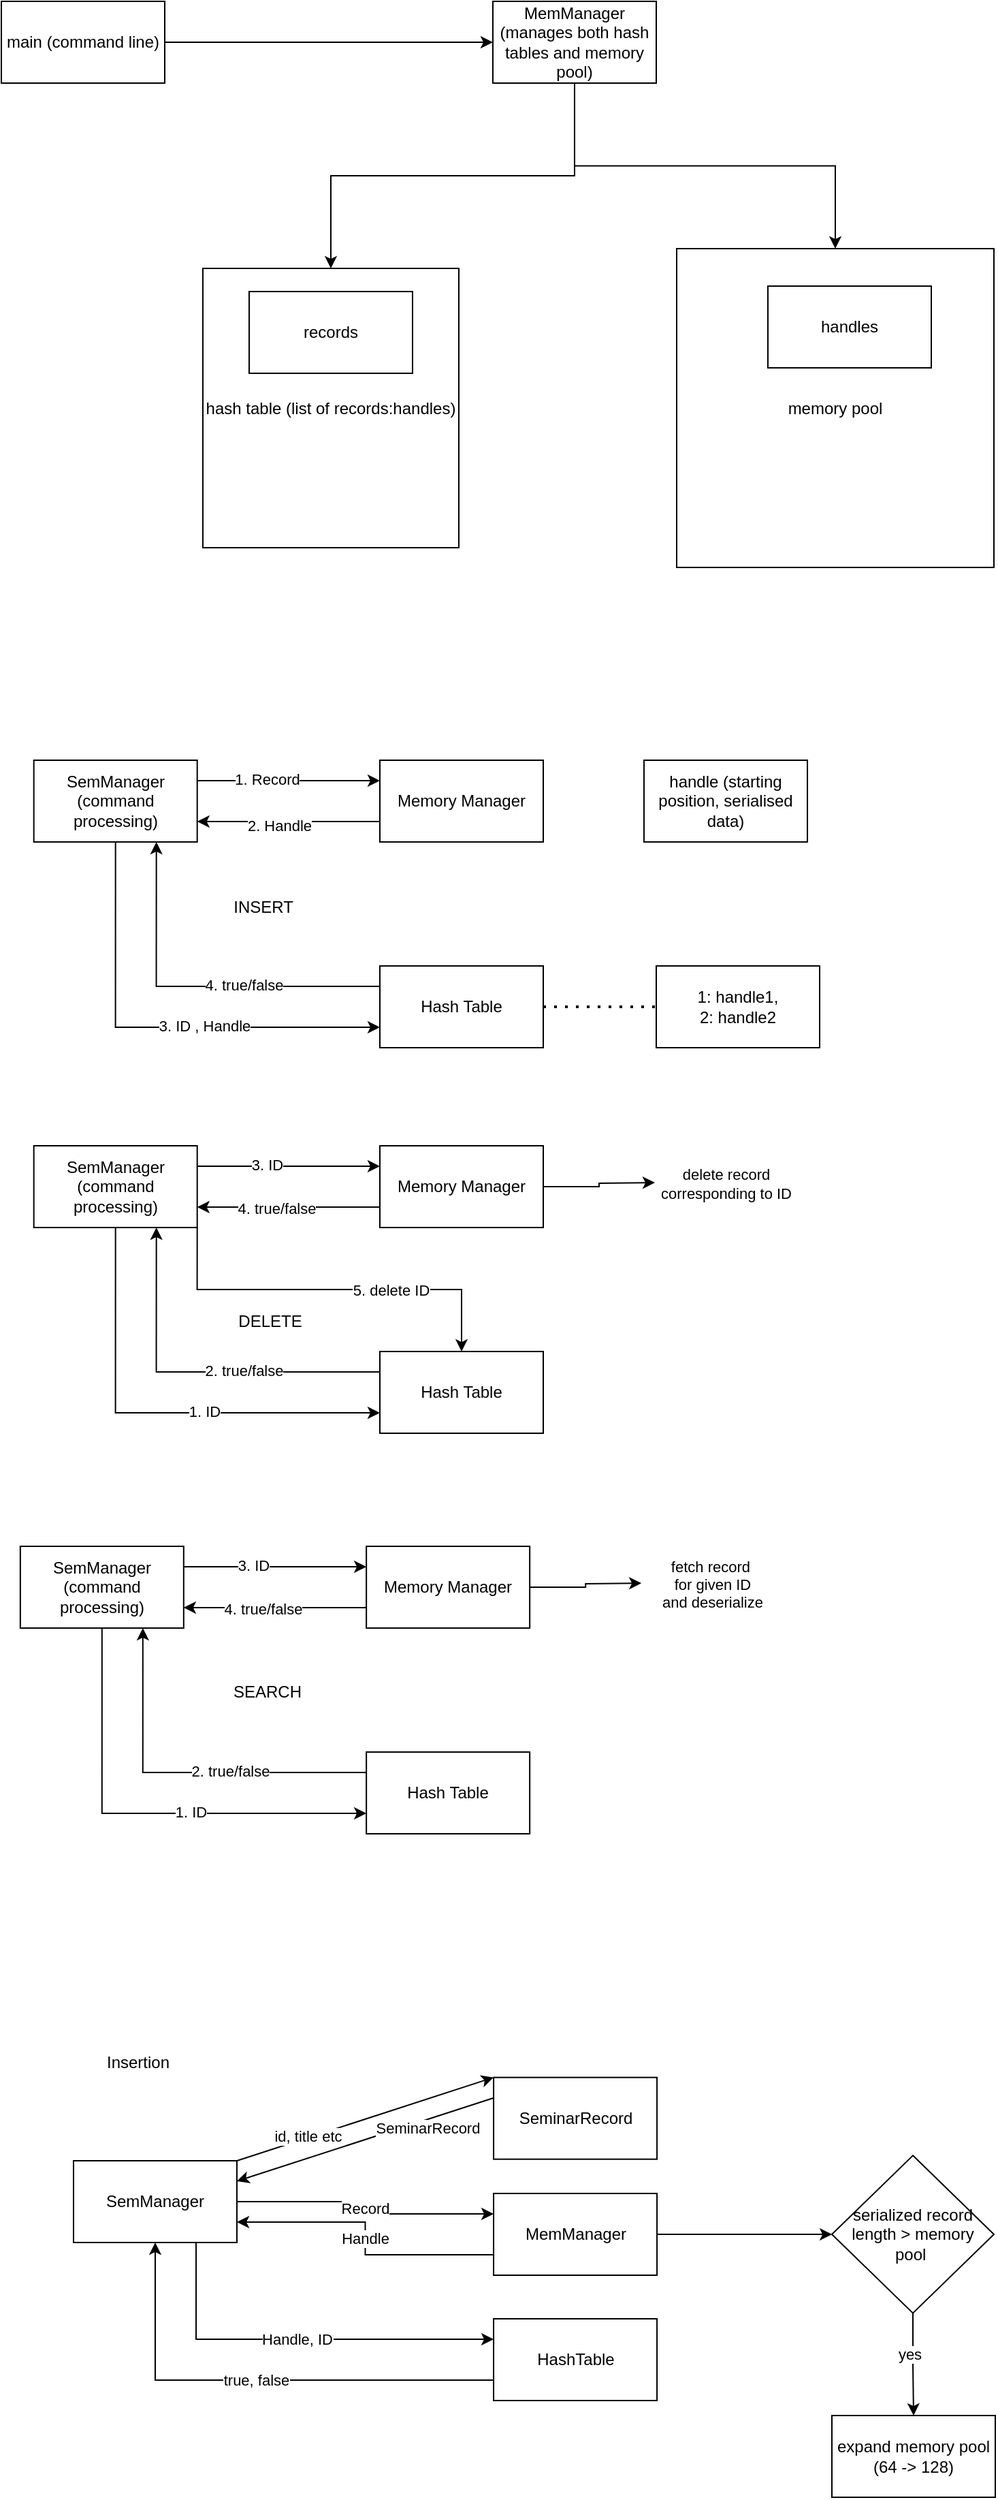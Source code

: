 <mxfile version="21.6.8" type="device">
  <diagram name="Page-1" id="Snzm567QDi40DAV0R77o">
    <mxGraphModel dx="726" dy="1002" grid="0" gridSize="10" guides="1" tooltips="1" connect="1" arrows="1" fold="1" page="0" pageScale="1" pageWidth="827" pageHeight="1169" math="0" shadow="0">
      <root>
        <mxCell id="0" />
        <mxCell id="1" parent="0" />
        <mxCell id="QJR90B0WelPMJKC-1JVC-2" value="memory pool" style="whiteSpace=wrap;html=1;" vertex="1" parent="1">
          <mxGeometry x="990" y="124.5" width="233" height="234" as="geometry" />
        </mxCell>
        <mxCell id="QJR90B0WelPMJKC-1JVC-3" value="handles" style="whiteSpace=wrap;html=1;" vertex="1" parent="1">
          <mxGeometry x="1057" y="152" width="120" height="60" as="geometry" />
        </mxCell>
        <mxCell id="QJR90B0WelPMJKC-1JVC-12" style="edgeStyle=orthogonalEdgeStyle;rounded=0;orthogonalLoop=1;jettySize=auto;html=1;exitX=1;exitY=0.5;exitDx=0;exitDy=0;entryX=0;entryY=0.5;entryDx=0;entryDy=0;" edge="1" parent="1" source="QJR90B0WelPMJKC-1JVC-6" target="QJR90B0WelPMJKC-1JVC-14">
          <mxGeometry relative="1" as="geometry" />
        </mxCell>
        <mxCell id="QJR90B0WelPMJKC-1JVC-6" value="main (command line)" style="whiteSpace=wrap;html=1;" vertex="1" parent="1">
          <mxGeometry x="494" y="-57" width="120" height="60" as="geometry" />
        </mxCell>
        <mxCell id="QJR90B0WelPMJKC-1JVC-8" value="hash table (list of records:handles)" style="whiteSpace=wrap;html=1;" vertex="1" parent="1">
          <mxGeometry x="642" y="139" width="188" height="205" as="geometry" />
        </mxCell>
        <mxCell id="QJR90B0WelPMJKC-1JVC-10" value="records" style="whiteSpace=wrap;html=1;" vertex="1" parent="1">
          <mxGeometry x="675.997" y="155.997" width="120" height="60" as="geometry" />
        </mxCell>
        <mxCell id="QJR90B0WelPMJKC-1JVC-15" style="edgeStyle=orthogonalEdgeStyle;rounded=0;orthogonalLoop=1;jettySize=auto;html=1;exitX=0.5;exitY=1;exitDx=0;exitDy=0;" edge="1" parent="1" source="QJR90B0WelPMJKC-1JVC-14" target="QJR90B0WelPMJKC-1JVC-8">
          <mxGeometry relative="1" as="geometry" />
        </mxCell>
        <mxCell id="QJR90B0WelPMJKC-1JVC-17" style="edgeStyle=orthogonalEdgeStyle;rounded=0;orthogonalLoop=1;jettySize=auto;html=1;exitX=0.5;exitY=1;exitDx=0;exitDy=0;" edge="1" parent="1" source="QJR90B0WelPMJKC-1JVC-14" target="QJR90B0WelPMJKC-1JVC-2">
          <mxGeometry relative="1" as="geometry" />
        </mxCell>
        <mxCell id="QJR90B0WelPMJKC-1JVC-14" value="MemManager&lt;br&gt;(manages both hash tables and memory pool)" style="whiteSpace=wrap;html=1;" vertex="1" parent="1">
          <mxGeometry x="855.002" y="-56.998" width="120" height="60" as="geometry" />
        </mxCell>
        <mxCell id="QJR90B0WelPMJKC-1JVC-22" style="edgeStyle=orthogonalEdgeStyle;rounded=0;orthogonalLoop=1;jettySize=auto;html=1;exitX=0.5;exitY=1;exitDx=0;exitDy=0;entryX=0;entryY=0.75;entryDx=0;entryDy=0;" edge="1" parent="1" source="QJR90B0WelPMJKC-1JVC-19" target="QJR90B0WelPMJKC-1JVC-21">
          <mxGeometry relative="1" as="geometry" />
        </mxCell>
        <mxCell id="QJR90B0WelPMJKC-1JVC-31" value="3. ID , Handle" style="edgeLabel;html=1;align=center;verticalAlign=middle;resizable=0;points=[];" vertex="1" connectable="0" parent="QJR90B0WelPMJKC-1JVC-22">
          <mxGeometry x="0.218" y="1" relative="1" as="geometry">
            <mxPoint as="offset" />
          </mxGeometry>
        </mxCell>
        <mxCell id="QJR90B0WelPMJKC-1JVC-25" style="edgeStyle=orthogonalEdgeStyle;rounded=0;orthogonalLoop=1;jettySize=auto;html=1;exitX=1;exitY=0.25;exitDx=0;exitDy=0;entryX=0;entryY=0.25;entryDx=0;entryDy=0;" edge="1" parent="1" source="QJR90B0WelPMJKC-1JVC-19" target="QJR90B0WelPMJKC-1JVC-20">
          <mxGeometry relative="1" as="geometry" />
        </mxCell>
        <mxCell id="QJR90B0WelPMJKC-1JVC-29" value="1. Record" style="edgeLabel;html=1;align=center;verticalAlign=middle;resizable=0;points=[];" vertex="1" connectable="0" parent="QJR90B0WelPMJKC-1JVC-25">
          <mxGeometry x="-0.237" y="1" relative="1" as="geometry">
            <mxPoint as="offset" />
          </mxGeometry>
        </mxCell>
        <mxCell id="QJR90B0WelPMJKC-1JVC-19" value="SemManager (command processing)" style="whiteSpace=wrap;html=1;" vertex="1" parent="1">
          <mxGeometry x="517.846" y="500.002" width="120" height="60" as="geometry" />
        </mxCell>
        <mxCell id="QJR90B0WelPMJKC-1JVC-26" style="edgeStyle=orthogonalEdgeStyle;rounded=0;orthogonalLoop=1;jettySize=auto;html=1;exitX=0;exitY=0.75;exitDx=0;exitDy=0;entryX=1;entryY=0.75;entryDx=0;entryDy=0;" edge="1" parent="1" source="QJR90B0WelPMJKC-1JVC-20" target="QJR90B0WelPMJKC-1JVC-19">
          <mxGeometry relative="1" as="geometry" />
        </mxCell>
        <mxCell id="QJR90B0WelPMJKC-1JVC-30" value="2. Handle" style="edgeLabel;html=1;align=center;verticalAlign=middle;resizable=0;points=[];" vertex="1" connectable="0" parent="QJR90B0WelPMJKC-1JVC-26">
          <mxGeometry x="0.1" y="3" relative="1" as="geometry">
            <mxPoint as="offset" />
          </mxGeometry>
        </mxCell>
        <mxCell id="QJR90B0WelPMJKC-1JVC-20" value="Memory Manager" style="whiteSpace=wrap;html=1;" vertex="1" parent="1">
          <mxGeometry x="772.003" y="500.005" width="120" height="60" as="geometry" />
        </mxCell>
        <mxCell id="QJR90B0WelPMJKC-1JVC-23" style="edgeStyle=orthogonalEdgeStyle;rounded=0;orthogonalLoop=1;jettySize=auto;html=1;exitX=0;exitY=0.25;exitDx=0;exitDy=0;entryX=0.75;entryY=1;entryDx=0;entryDy=0;" edge="1" parent="1" source="QJR90B0WelPMJKC-1JVC-21" target="QJR90B0WelPMJKC-1JVC-19">
          <mxGeometry relative="1" as="geometry" />
        </mxCell>
        <mxCell id="QJR90B0WelPMJKC-1JVC-32" value="4. true/false" style="edgeLabel;html=1;align=center;verticalAlign=middle;resizable=0;points=[];" vertex="1" connectable="0" parent="QJR90B0WelPMJKC-1JVC-23">
          <mxGeometry x="-0.26" y="-1" relative="1" as="geometry">
            <mxPoint as="offset" />
          </mxGeometry>
        </mxCell>
        <mxCell id="QJR90B0WelPMJKC-1JVC-21" value="Hash Table" style="whiteSpace=wrap;html=1;" vertex="1" parent="1">
          <mxGeometry x="772.007" y="651.003" width="120" height="60" as="geometry" />
        </mxCell>
        <mxCell id="QJR90B0WelPMJKC-1JVC-33" value="1: handle1, &lt;br&gt;2: handle2" style="whiteSpace=wrap;html=1;" vertex="1" parent="1">
          <mxGeometry x="975.001" y="651.002" width="120" height="60" as="geometry" />
        </mxCell>
        <mxCell id="QJR90B0WelPMJKC-1JVC-34" value="handle (starting position, serialised data)" style="whiteSpace=wrap;html=1;" vertex="1" parent="1">
          <mxGeometry x="966.003" y="500" width="120" height="60" as="geometry" />
        </mxCell>
        <mxCell id="QJR90B0WelPMJKC-1JVC-35" value="INSERT" style="text;html=1;align=center;verticalAlign=middle;resizable=0;points=[];autosize=1;strokeColor=none;fillColor=none;" vertex="1" parent="1">
          <mxGeometry x="655" y="595" width="62" height="26" as="geometry" />
        </mxCell>
        <mxCell id="QJR90B0WelPMJKC-1JVC-36" style="edgeStyle=orthogonalEdgeStyle;rounded=0;orthogonalLoop=1;jettySize=auto;html=1;exitX=0.5;exitY=1;exitDx=0;exitDy=0;entryX=0;entryY=0.75;entryDx=0;entryDy=0;" edge="1" parent="1" source="QJR90B0WelPMJKC-1JVC-40" target="QJR90B0WelPMJKC-1JVC-46">
          <mxGeometry relative="1" as="geometry" />
        </mxCell>
        <mxCell id="QJR90B0WelPMJKC-1JVC-37" value="1. ID" style="edgeLabel;html=1;align=center;verticalAlign=middle;resizable=0;points=[];" vertex="1" connectable="0" parent="QJR90B0WelPMJKC-1JVC-36">
          <mxGeometry x="0.218" y="1" relative="1" as="geometry">
            <mxPoint as="offset" />
          </mxGeometry>
        </mxCell>
        <mxCell id="QJR90B0WelPMJKC-1JVC-38" style="edgeStyle=orthogonalEdgeStyle;rounded=0;orthogonalLoop=1;jettySize=auto;html=1;exitX=1;exitY=0.25;exitDx=0;exitDy=0;entryX=0;entryY=0.25;entryDx=0;entryDy=0;" edge="1" parent="1" source="QJR90B0WelPMJKC-1JVC-40" target="QJR90B0WelPMJKC-1JVC-43">
          <mxGeometry relative="1" as="geometry" />
        </mxCell>
        <mxCell id="QJR90B0WelPMJKC-1JVC-39" value="3. ID" style="edgeLabel;html=1;align=center;verticalAlign=middle;resizable=0;points=[];" vertex="1" connectable="0" parent="QJR90B0WelPMJKC-1JVC-38">
          <mxGeometry x="-0.237" y="1" relative="1" as="geometry">
            <mxPoint as="offset" />
          </mxGeometry>
        </mxCell>
        <mxCell id="QJR90B0WelPMJKC-1JVC-69" style="edgeStyle=orthogonalEdgeStyle;rounded=0;orthogonalLoop=1;jettySize=auto;html=1;exitX=1;exitY=1;exitDx=0;exitDy=0;entryX=0.5;entryY=0;entryDx=0;entryDy=0;" edge="1" parent="1" source="QJR90B0WelPMJKC-1JVC-40" target="QJR90B0WelPMJKC-1JVC-46">
          <mxGeometry relative="1" as="geometry" />
        </mxCell>
        <mxCell id="QJR90B0WelPMJKC-1JVC-70" value="5. delete ID" style="edgeLabel;html=1;align=center;verticalAlign=middle;resizable=0;points=[];" vertex="1" connectable="0" parent="QJR90B0WelPMJKC-1JVC-69">
          <mxGeometry x="0.439" y="-2" relative="1" as="geometry">
            <mxPoint x="-18" y="-2" as="offset" />
          </mxGeometry>
        </mxCell>
        <mxCell id="QJR90B0WelPMJKC-1JVC-40" value="SemManager (command processing)" style="whiteSpace=wrap;html=1;" vertex="1" parent="1">
          <mxGeometry x="517.846" y="783.002" width="120" height="60" as="geometry" />
        </mxCell>
        <mxCell id="QJR90B0WelPMJKC-1JVC-41" style="edgeStyle=orthogonalEdgeStyle;rounded=0;orthogonalLoop=1;jettySize=auto;html=1;exitX=0;exitY=0.75;exitDx=0;exitDy=0;entryX=1;entryY=0.75;entryDx=0;entryDy=0;" edge="1" parent="1" source="QJR90B0WelPMJKC-1JVC-43" target="QJR90B0WelPMJKC-1JVC-40">
          <mxGeometry relative="1" as="geometry" />
        </mxCell>
        <mxCell id="QJR90B0WelPMJKC-1JVC-52" value="4. true/false" style="edgeLabel;html=1;align=center;verticalAlign=middle;resizable=0;points=[];" vertex="1" connectable="0" parent="QJR90B0WelPMJKC-1JVC-41">
          <mxGeometry x="0.306" y="2" relative="1" as="geometry">
            <mxPoint x="11" y="-1" as="offset" />
          </mxGeometry>
        </mxCell>
        <mxCell id="QJR90B0WelPMJKC-1JVC-49" style="edgeStyle=orthogonalEdgeStyle;rounded=0;orthogonalLoop=1;jettySize=auto;html=1;exitX=1;exitY=0.5;exitDx=0;exitDy=0;" edge="1" parent="1" source="QJR90B0WelPMJKC-1JVC-43">
          <mxGeometry relative="1" as="geometry">
            <mxPoint x="974" y="810" as="targetPoint" />
          </mxGeometry>
        </mxCell>
        <mxCell id="QJR90B0WelPMJKC-1JVC-50" value="delete record &lt;br&gt;corresponding to ID" style="edgeLabel;html=1;align=center;verticalAlign=middle;resizable=0;points=[];" vertex="1" connectable="0" parent="QJR90B0WelPMJKC-1JVC-49">
          <mxGeometry x="-0.275" y="-1" relative="1" as="geometry">
            <mxPoint x="103" y="-3" as="offset" />
          </mxGeometry>
        </mxCell>
        <mxCell id="QJR90B0WelPMJKC-1JVC-43" value="Memory Manager" style="whiteSpace=wrap;html=1;" vertex="1" parent="1">
          <mxGeometry x="772.003" y="783.005" width="120" height="60" as="geometry" />
        </mxCell>
        <mxCell id="QJR90B0WelPMJKC-1JVC-44" style="edgeStyle=orthogonalEdgeStyle;rounded=0;orthogonalLoop=1;jettySize=auto;html=1;exitX=0;exitY=0.25;exitDx=0;exitDy=0;entryX=0.75;entryY=1;entryDx=0;entryDy=0;" edge="1" parent="1" source="QJR90B0WelPMJKC-1JVC-46" target="QJR90B0WelPMJKC-1JVC-40">
          <mxGeometry relative="1" as="geometry" />
        </mxCell>
        <mxCell id="QJR90B0WelPMJKC-1JVC-45" value="2. true/false" style="edgeLabel;html=1;align=center;verticalAlign=middle;resizable=0;points=[];" vertex="1" connectable="0" parent="QJR90B0WelPMJKC-1JVC-44">
          <mxGeometry x="-0.26" y="-1" relative="1" as="geometry">
            <mxPoint as="offset" />
          </mxGeometry>
        </mxCell>
        <mxCell id="QJR90B0WelPMJKC-1JVC-46" value="Hash Table" style="whiteSpace=wrap;html=1;" vertex="1" parent="1">
          <mxGeometry x="772.007" y="934.003" width="120" height="60" as="geometry" />
        </mxCell>
        <mxCell id="QJR90B0WelPMJKC-1JVC-47" value="DELETE" style="text;html=1;align=center;verticalAlign=middle;resizable=0;points=[];autosize=1;strokeColor=none;fillColor=none;" vertex="1" parent="1">
          <mxGeometry x="658" y="899" width="65" height="26" as="geometry" />
        </mxCell>
        <mxCell id="QJR90B0WelPMJKC-1JVC-54" value="" style="endArrow=none;dashed=1;html=1;dashPattern=1 3;strokeWidth=2;rounded=0;exitX=1;exitY=0.5;exitDx=0;exitDy=0;" edge="1" parent="1" source="QJR90B0WelPMJKC-1JVC-21" target="QJR90B0WelPMJKC-1JVC-33">
          <mxGeometry width="50" height="50" relative="1" as="geometry">
            <mxPoint x="927" y="729" as="sourcePoint" />
            <mxPoint x="977" y="679" as="targetPoint" />
          </mxGeometry>
        </mxCell>
        <mxCell id="QJR90B0WelPMJKC-1JVC-55" style="edgeStyle=orthogonalEdgeStyle;rounded=0;orthogonalLoop=1;jettySize=auto;html=1;exitX=0.5;exitY=1;exitDx=0;exitDy=0;entryX=0;entryY=0.75;entryDx=0;entryDy=0;" edge="1" parent="1" source="QJR90B0WelPMJKC-1JVC-59" target="QJR90B0WelPMJKC-1JVC-67">
          <mxGeometry relative="1" as="geometry" />
        </mxCell>
        <mxCell id="QJR90B0WelPMJKC-1JVC-56" value="1. ID" style="edgeLabel;html=1;align=center;verticalAlign=middle;resizable=0;points=[];" vertex="1" connectable="0" parent="QJR90B0WelPMJKC-1JVC-55">
          <mxGeometry x="0.218" y="1" relative="1" as="geometry">
            <mxPoint as="offset" />
          </mxGeometry>
        </mxCell>
        <mxCell id="QJR90B0WelPMJKC-1JVC-57" style="edgeStyle=orthogonalEdgeStyle;rounded=0;orthogonalLoop=1;jettySize=auto;html=1;exitX=1;exitY=0.25;exitDx=0;exitDy=0;entryX=0;entryY=0.25;entryDx=0;entryDy=0;" edge="1" parent="1" source="QJR90B0WelPMJKC-1JVC-59" target="QJR90B0WelPMJKC-1JVC-64">
          <mxGeometry relative="1" as="geometry" />
        </mxCell>
        <mxCell id="QJR90B0WelPMJKC-1JVC-58" value="3. ID" style="edgeLabel;html=1;align=center;verticalAlign=middle;resizable=0;points=[];" vertex="1" connectable="0" parent="QJR90B0WelPMJKC-1JVC-57">
          <mxGeometry x="-0.237" y="1" relative="1" as="geometry">
            <mxPoint as="offset" />
          </mxGeometry>
        </mxCell>
        <mxCell id="QJR90B0WelPMJKC-1JVC-59" value="SemManager (command processing)" style="whiteSpace=wrap;html=1;" vertex="1" parent="1">
          <mxGeometry x="507.916" y="1077.002" width="120" height="60" as="geometry" />
        </mxCell>
        <mxCell id="QJR90B0WelPMJKC-1JVC-60" style="edgeStyle=orthogonalEdgeStyle;rounded=0;orthogonalLoop=1;jettySize=auto;html=1;exitX=0;exitY=0.75;exitDx=0;exitDy=0;entryX=1;entryY=0.75;entryDx=0;entryDy=0;" edge="1" parent="1" source="QJR90B0WelPMJKC-1JVC-64" target="QJR90B0WelPMJKC-1JVC-59">
          <mxGeometry relative="1" as="geometry" />
        </mxCell>
        <mxCell id="QJR90B0WelPMJKC-1JVC-61" value="4. true/false" style="edgeLabel;html=1;align=center;verticalAlign=middle;resizable=0;points=[];" vertex="1" connectable="0" parent="QJR90B0WelPMJKC-1JVC-60">
          <mxGeometry x="0.306" y="2" relative="1" as="geometry">
            <mxPoint x="11" y="-1" as="offset" />
          </mxGeometry>
        </mxCell>
        <mxCell id="QJR90B0WelPMJKC-1JVC-62" style="edgeStyle=orthogonalEdgeStyle;rounded=0;orthogonalLoop=1;jettySize=auto;html=1;exitX=1;exitY=0.5;exitDx=0;exitDy=0;" edge="1" parent="1" source="QJR90B0WelPMJKC-1JVC-64">
          <mxGeometry relative="1" as="geometry">
            <mxPoint x="964.07" y="1104" as="targetPoint" />
          </mxGeometry>
        </mxCell>
        <mxCell id="QJR90B0WelPMJKC-1JVC-63" value="fetch record&amp;nbsp;&lt;br&gt;for given ID&lt;br&gt;and deserialize" style="edgeLabel;html=1;align=center;verticalAlign=middle;resizable=0;points=[];" vertex="1" connectable="0" parent="QJR90B0WelPMJKC-1JVC-62">
          <mxGeometry x="-0.275" y="-1" relative="1" as="geometry">
            <mxPoint x="103" y="-3" as="offset" />
          </mxGeometry>
        </mxCell>
        <mxCell id="QJR90B0WelPMJKC-1JVC-64" value="Memory Manager" style="whiteSpace=wrap;html=1;" vertex="1" parent="1">
          <mxGeometry x="762.073" y="1077.005" width="120" height="60" as="geometry" />
        </mxCell>
        <mxCell id="QJR90B0WelPMJKC-1JVC-65" style="edgeStyle=orthogonalEdgeStyle;rounded=0;orthogonalLoop=1;jettySize=auto;html=1;exitX=0;exitY=0.25;exitDx=0;exitDy=0;entryX=0.75;entryY=1;entryDx=0;entryDy=0;" edge="1" parent="1" source="QJR90B0WelPMJKC-1JVC-67" target="QJR90B0WelPMJKC-1JVC-59">
          <mxGeometry relative="1" as="geometry" />
        </mxCell>
        <mxCell id="QJR90B0WelPMJKC-1JVC-66" value="2. true/false" style="edgeLabel;html=1;align=center;verticalAlign=middle;resizable=0;points=[];" vertex="1" connectable="0" parent="QJR90B0WelPMJKC-1JVC-65">
          <mxGeometry x="-0.26" y="-1" relative="1" as="geometry">
            <mxPoint as="offset" />
          </mxGeometry>
        </mxCell>
        <mxCell id="QJR90B0WelPMJKC-1JVC-67" value="Hash Table" style="whiteSpace=wrap;html=1;" vertex="1" parent="1">
          <mxGeometry x="762.077" y="1228.003" width="120" height="60" as="geometry" />
        </mxCell>
        <mxCell id="QJR90B0WelPMJKC-1JVC-68" value="SEARCH" style="text;html=1;align=center;verticalAlign=middle;resizable=0;points=[];autosize=1;strokeColor=none;fillColor=none;" vertex="1" parent="1">
          <mxGeometry x="655" y="1171" width="68" height="26" as="geometry" />
        </mxCell>
        <mxCell id="QJR90B0WelPMJKC-1JVC-77" style="rounded=0;orthogonalLoop=1;jettySize=auto;html=1;exitX=1;exitY=0;exitDx=0;exitDy=0;entryX=0;entryY=0;entryDx=0;entryDy=0;" edge="1" parent="1" source="QJR90B0WelPMJKC-1JVC-71" target="QJR90B0WelPMJKC-1JVC-72">
          <mxGeometry relative="1" as="geometry" />
        </mxCell>
        <mxCell id="QJR90B0WelPMJKC-1JVC-79" value="id, title etc" style="edgeLabel;html=1;align=center;verticalAlign=middle;resizable=0;points=[];" vertex="1" connectable="0" parent="QJR90B0WelPMJKC-1JVC-77">
          <mxGeometry x="-0.446" y="1" relative="1" as="geometry">
            <mxPoint as="offset" />
          </mxGeometry>
        </mxCell>
        <mxCell id="QJR90B0WelPMJKC-1JVC-83" value="Record" style="edgeStyle=orthogonalEdgeStyle;rounded=0;orthogonalLoop=1;jettySize=auto;html=1;exitX=1;exitY=0.5;exitDx=0;exitDy=0;entryX=0;entryY=0.25;entryDx=0;entryDy=0;" edge="1" parent="1" source="QJR90B0WelPMJKC-1JVC-71" target="QJR90B0WelPMJKC-1JVC-75">
          <mxGeometry relative="1" as="geometry" />
        </mxCell>
        <mxCell id="QJR90B0WelPMJKC-1JVC-85" value="Handle, ID" style="edgeStyle=orthogonalEdgeStyle;rounded=0;orthogonalLoop=1;jettySize=auto;html=1;exitX=0.75;exitY=1;exitDx=0;exitDy=0;entryX=0;entryY=0.25;entryDx=0;entryDy=0;" edge="1" parent="1" source="QJR90B0WelPMJKC-1JVC-71" target="QJR90B0WelPMJKC-1JVC-74">
          <mxGeometry relative="1" as="geometry" />
        </mxCell>
        <mxCell id="QJR90B0WelPMJKC-1JVC-71" value="SemManager" style="whiteSpace=wrap;html=1;" vertex="1" parent="1">
          <mxGeometry x="546.998" y="1528.001" width="120" height="60" as="geometry" />
        </mxCell>
        <mxCell id="QJR90B0WelPMJKC-1JVC-78" style="rounded=0;orthogonalLoop=1;jettySize=auto;html=1;exitX=0;exitY=0.25;exitDx=0;exitDy=0;entryX=1;entryY=0.25;entryDx=0;entryDy=0;" edge="1" parent="1" source="QJR90B0WelPMJKC-1JVC-72" target="QJR90B0WelPMJKC-1JVC-71">
          <mxGeometry relative="1" as="geometry" />
        </mxCell>
        <mxCell id="QJR90B0WelPMJKC-1JVC-80" value="SeminarRecord" style="edgeLabel;html=1;align=center;verticalAlign=middle;resizable=0;points=[];" vertex="1" connectable="0" parent="QJR90B0WelPMJKC-1JVC-78">
          <mxGeometry x="-0.353" y="2" relative="1" as="geometry">
            <mxPoint x="11" as="offset" />
          </mxGeometry>
        </mxCell>
        <mxCell id="QJR90B0WelPMJKC-1JVC-72" value="SeminarRecord" style="whiteSpace=wrap;html=1;" vertex="1" parent="1">
          <mxGeometry x="855.538" y="1466.846" width="120" height="60" as="geometry" />
        </mxCell>
        <mxCell id="QJR90B0WelPMJKC-1JVC-86" value="true, false" style="edgeStyle=orthogonalEdgeStyle;rounded=0;orthogonalLoop=1;jettySize=auto;html=1;exitX=0;exitY=0.75;exitDx=0;exitDy=0;" edge="1" parent="1" source="QJR90B0WelPMJKC-1JVC-74" target="QJR90B0WelPMJKC-1JVC-71">
          <mxGeometry relative="1" as="geometry" />
        </mxCell>
        <mxCell id="QJR90B0WelPMJKC-1JVC-74" value="HashTable" style="whiteSpace=wrap;html=1;" vertex="1" parent="1">
          <mxGeometry x="855.535" y="1643.998" width="120" height="60" as="geometry" />
        </mxCell>
        <mxCell id="QJR90B0WelPMJKC-1JVC-84" value="Handle" style="edgeStyle=orthogonalEdgeStyle;rounded=0;orthogonalLoop=1;jettySize=auto;html=1;exitX=0;exitY=0.75;exitDx=0;exitDy=0;entryX=1;entryY=0.75;entryDx=0;entryDy=0;" edge="1" parent="1" source="QJR90B0WelPMJKC-1JVC-75" target="QJR90B0WelPMJKC-1JVC-71">
          <mxGeometry relative="1" as="geometry" />
        </mxCell>
        <mxCell id="QJR90B0WelPMJKC-1JVC-91" style="edgeStyle=orthogonalEdgeStyle;rounded=0;orthogonalLoop=1;jettySize=auto;html=1;exitX=1;exitY=0.5;exitDx=0;exitDy=0;" edge="1" parent="1" source="QJR90B0WelPMJKC-1JVC-75" target="QJR90B0WelPMJKC-1JVC-90">
          <mxGeometry relative="1" as="geometry" />
        </mxCell>
        <mxCell id="QJR90B0WelPMJKC-1JVC-75" value="MemManager" style="whiteSpace=wrap;html=1;" vertex="1" parent="1">
          <mxGeometry x="855.535" y="1551.998" width="120" height="60" as="geometry" />
        </mxCell>
        <mxCell id="QJR90B0WelPMJKC-1JVC-87" value="Insertion" style="text;html=1;align=center;verticalAlign=middle;resizable=0;points=[];autosize=1;strokeColor=none;fillColor=none;" vertex="1" parent="1">
          <mxGeometry x="562" y="1443" width="64" height="26" as="geometry" />
        </mxCell>
        <mxCell id="QJR90B0WelPMJKC-1JVC-93" style="edgeStyle=orthogonalEdgeStyle;rounded=0;orthogonalLoop=1;jettySize=auto;html=1;" edge="1" parent="1" source="QJR90B0WelPMJKC-1JVC-90" target="QJR90B0WelPMJKC-1JVC-92">
          <mxGeometry relative="1" as="geometry" />
        </mxCell>
        <mxCell id="QJR90B0WelPMJKC-1JVC-94" value="yes" style="edgeLabel;html=1;align=center;verticalAlign=middle;resizable=0;points=[];" vertex="1" connectable="0" parent="QJR90B0WelPMJKC-1JVC-93">
          <mxGeometry x="-0.206" y="-3" relative="1" as="geometry">
            <mxPoint as="offset" />
          </mxGeometry>
        </mxCell>
        <mxCell id="QJR90B0WelPMJKC-1JVC-90" value="serialized record length &amp;gt; memory pool&amp;nbsp;" style="rhombus;whiteSpace=wrap;html=1;" vertex="1" parent="1">
          <mxGeometry x="1104" y="1524.15" width="119" height="115.69" as="geometry" />
        </mxCell>
        <mxCell id="QJR90B0WelPMJKC-1JVC-92" value="expand memory pool (64 -&amp;gt; 128)" style="whiteSpace=wrap;html=1;" vertex="1" parent="1">
          <mxGeometry x="1104.002" y="1715.001" width="120" height="60" as="geometry" />
        </mxCell>
      </root>
    </mxGraphModel>
  </diagram>
</mxfile>
